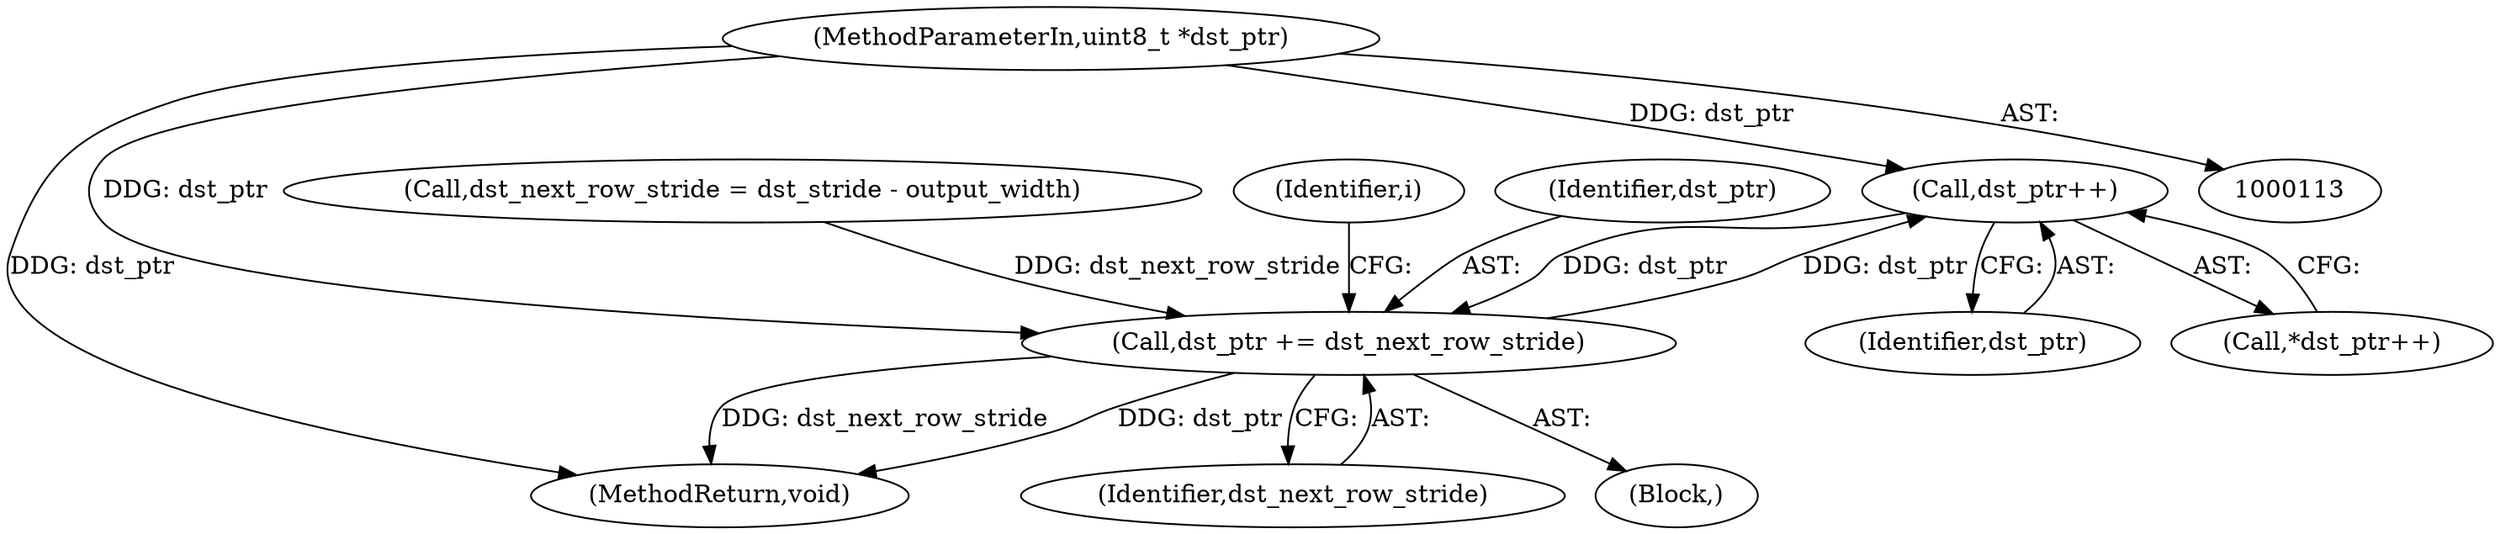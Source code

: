 digraph "0_Android_5a9753fca56f0eeb9f61e342b2fccffc364f9426_34@pointer" {
"1000118" [label="(MethodParameterIn,uint8_t *dst_ptr)"];
"1000378" [label="(Call,dst_ptr++)"];
"1000390" [label="(Call,dst_ptr += dst_next_row_stride)"];
"1000378" [label="(Call,dst_ptr++)"];
"1000379" [label="(Identifier,dst_ptr)"];
"1000377" [label="(Call,*dst_ptr++)"];
"1000281" [label="(Call,dst_next_row_stride = dst_stride - output_width)"];
"1000390" [label="(Call,dst_ptr += dst_next_row_stride)"];
"1000118" [label="(MethodParameterIn,uint8_t *dst_ptr)"];
"1000393" [label="(MethodReturn,void)"];
"1000392" [label="(Identifier,dst_next_row_stride)"];
"1000294" [label="(Identifier,i)"];
"1000391" [label="(Identifier,dst_ptr)"];
"1000295" [label="(Block,)"];
"1000118" -> "1000113"  [label="AST: "];
"1000118" -> "1000393"  [label="DDG: dst_ptr"];
"1000118" -> "1000378"  [label="DDG: dst_ptr"];
"1000118" -> "1000390"  [label="DDG: dst_ptr"];
"1000378" -> "1000377"  [label="AST: "];
"1000378" -> "1000379"  [label="CFG: "];
"1000379" -> "1000378"  [label="AST: "];
"1000377" -> "1000378"  [label="CFG: "];
"1000390" -> "1000378"  [label="DDG: dst_ptr"];
"1000378" -> "1000390"  [label="DDG: dst_ptr"];
"1000390" -> "1000295"  [label="AST: "];
"1000390" -> "1000392"  [label="CFG: "];
"1000391" -> "1000390"  [label="AST: "];
"1000392" -> "1000390"  [label="AST: "];
"1000294" -> "1000390"  [label="CFG: "];
"1000390" -> "1000393"  [label="DDG: dst_next_row_stride"];
"1000390" -> "1000393"  [label="DDG: dst_ptr"];
"1000281" -> "1000390"  [label="DDG: dst_next_row_stride"];
}
